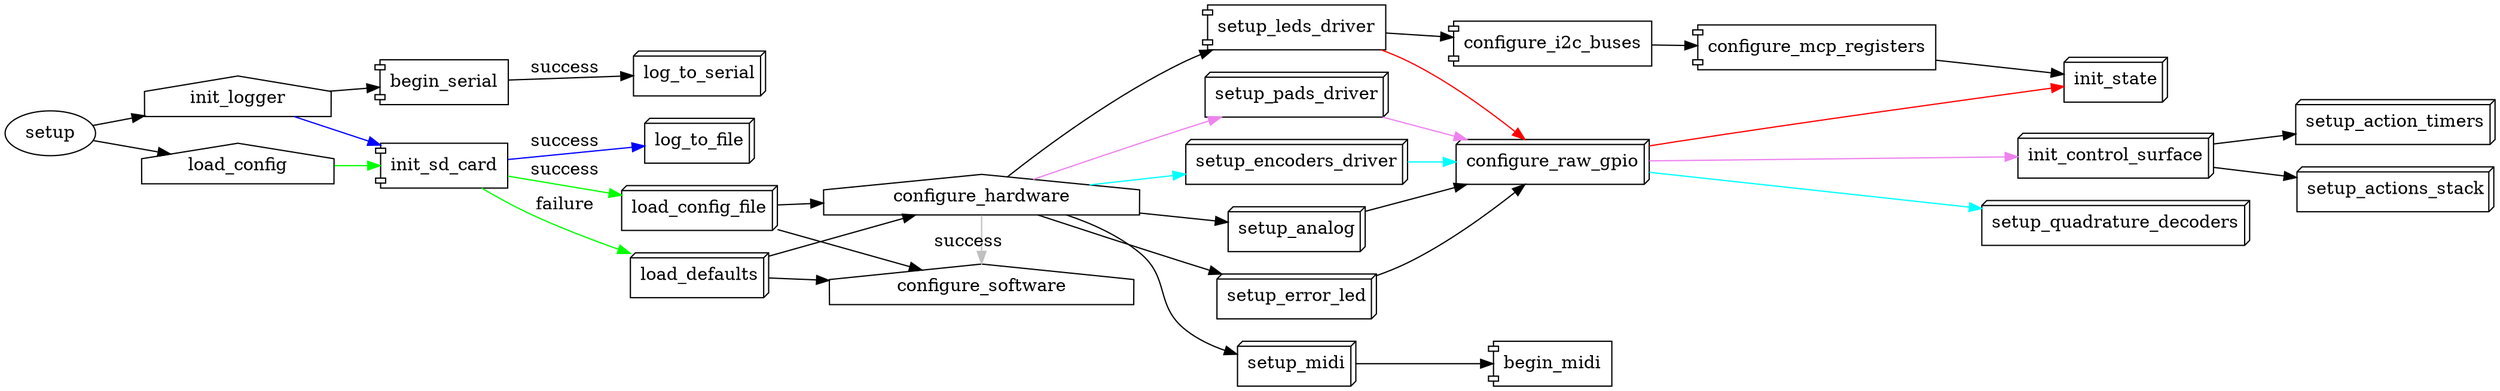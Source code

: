 digraph {
    rankdir=LR

    setup

    node[shape=component]
    begin_serial
    init_sd_card

    setup_leds_driver
    configure_i2c_buses
    configure_mcp_registers

    begin_midi

    node[shape=house]
    init_logger
    load_config
    configure_hardware
    configure_software

    node[shape=box3d]

    setup -> init_logger

    init_logger -> begin_serial
    init_logger -> init_sd_card [color=blue]
    init_sd_card -> log_to_file [color=blue] [label=success]

    begin_serial -> log_to_serial [label="success"]

    setup -> load_config

    load_config -> init_sd_card [color=green]
    init_sd_card -> load_config_file [color=green, label="success"]
    init_sd_card -> load_defaults [color=green, label="failure"]

    load_config_file -> configure_hardware 
    load_defaults -> configure_hardware

    configure_hardware -> setup_leds_driver

    setup_leds_driver -> configure_i2c_buses
    configure_i2c_buses -> configure_mcp_registers
    setup_leds_driver -> configure_raw_gpio [color=red]

    configure_raw_gpio -> init_state        [color=red]
    configure_mcp_registers -> init_state
    
    configure_hardware -> setup_pads_driver -> configure_raw_gpio [color=violet]
    configure_raw_gpio -> init_control_surface [color=violet]

    init_control_surface -> setup_action_timers
    init_control_surface -> setup_actions_stack


    configure_hardware -> setup_encoders_driver -> configure_raw_gpio [color=aqua]
    configure_raw_gpio -> setup_quadrature_decoders [color=aqua]
    
    configure_hardware -> setup_analog -> configure_raw_gpio

    configure_hardware -> setup_midi -> begin_midi

    configure_hardware -> setup_error_led -> configure_raw_gpio

    {
        rank=same
        configure_hardware
        configure_software
    }

    configure_hardware -> configure_software [color=gray, label="success"]
    load_config_file -> configure_software
    load_defaults -> configure_software

    {
        rank=same
        init_state
        init_control_surface
        setup_quadrature_decoders
    }
}